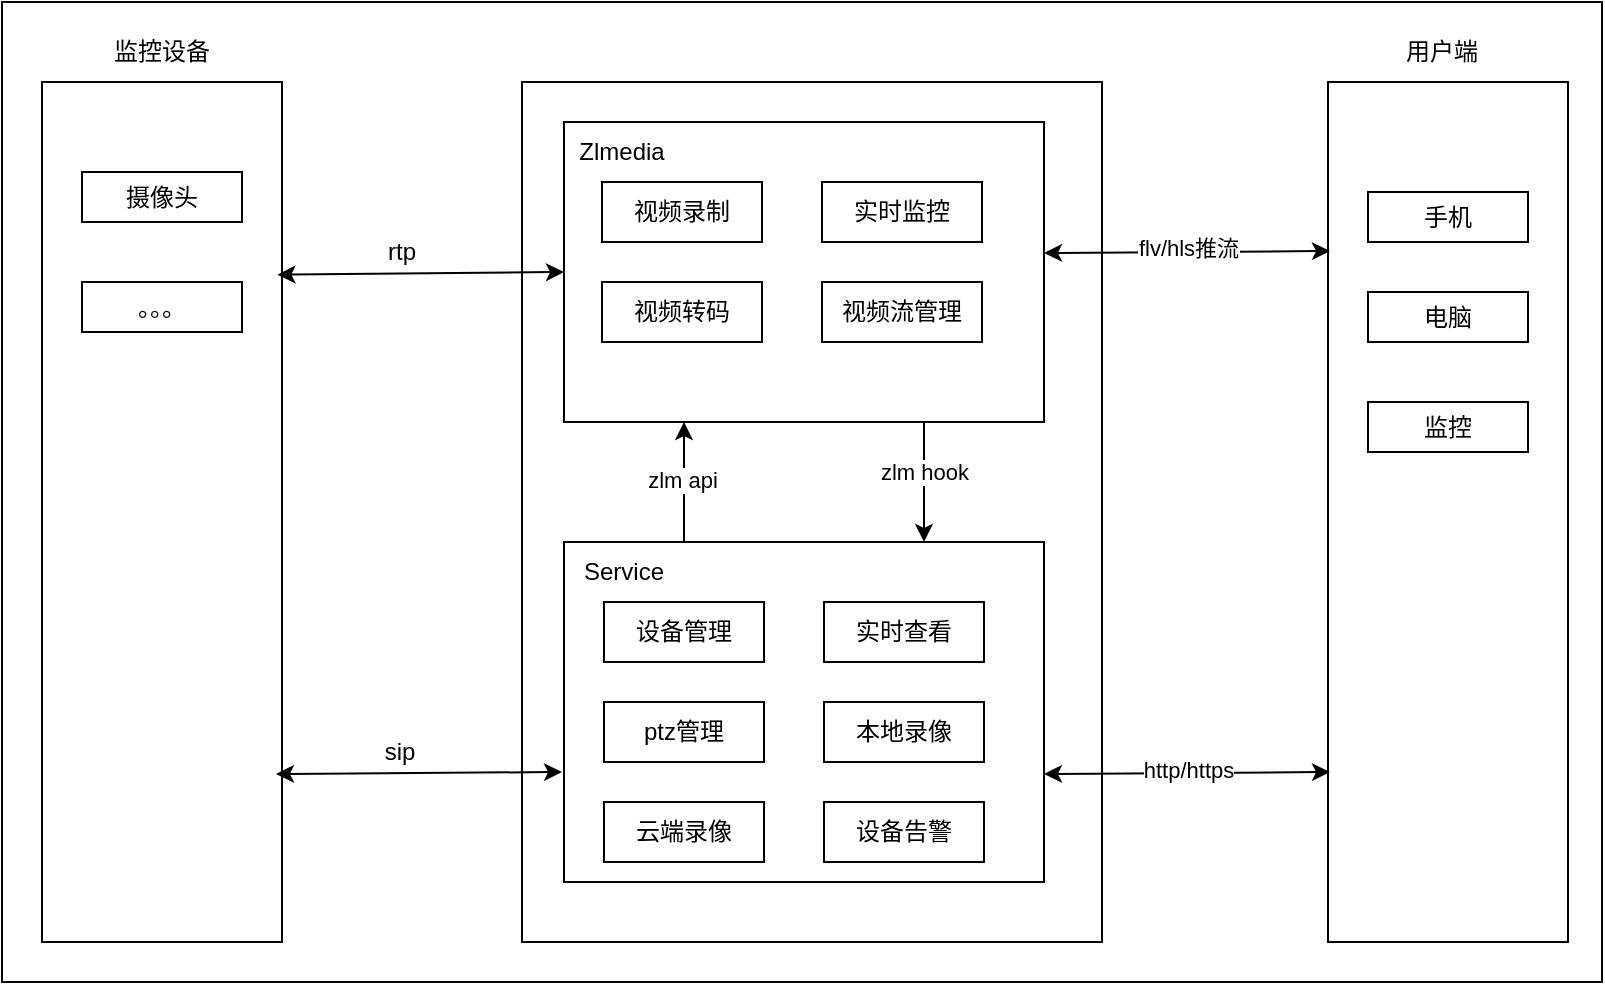 <mxfile version="24.5.4" type="github">
  <diagram name="第 1 页" id="heyNczM2uI43fm2JmB1a">
    <mxGraphModel dx="1050" dy="530" grid="1" gridSize="10" guides="1" tooltips="1" connect="1" arrows="1" fold="1" page="1" pageScale="1" pageWidth="4681" pageHeight="3300" math="0" shadow="0">
      <root>
        <mxCell id="0" />
        <mxCell id="1" parent="0" />
        <mxCell id="jhNBK3fWJQbmKpE_AjCS-1" value="" style="rounded=0;whiteSpace=wrap;html=1;" vertex="1" parent="1">
          <mxGeometry x="140" y="80" width="800" height="490" as="geometry" />
        </mxCell>
        <mxCell id="DRvAbFxoJKY58EtEUqdg-1" value="" style="rounded=0;whiteSpace=wrap;html=1;" parent="1" vertex="1">
          <mxGeometry x="160" y="120" width="120" height="430" as="geometry" />
        </mxCell>
        <mxCell id="DRvAbFxoJKY58EtEUqdg-2" value="监控设备" style="text;html=1;align=center;verticalAlign=middle;whiteSpace=wrap;rounded=0;" parent="1" vertex="1">
          <mxGeometry x="190" y="90" width="60" height="30" as="geometry" />
        </mxCell>
        <mxCell id="DRvAbFxoJKY58EtEUqdg-3" value="" style="rounded=0;whiteSpace=wrap;html=1;" parent="1" vertex="1">
          <mxGeometry x="400" y="120" width="290" height="430" as="geometry" />
        </mxCell>
        <mxCell id="DRvAbFxoJKY58EtEUqdg-22" style="edgeStyle=orthogonalEdgeStyle;rounded=0;orthogonalLoop=1;jettySize=auto;html=1;exitX=0.75;exitY=1;exitDx=0;exitDy=0;entryX=0.75;entryY=0;entryDx=0;entryDy=0;" parent="1" source="DRvAbFxoJKY58EtEUqdg-4" target="DRvAbFxoJKY58EtEUqdg-13" edge="1">
          <mxGeometry relative="1" as="geometry" />
        </mxCell>
        <mxCell id="DRvAbFxoJKY58EtEUqdg-24" value="zlm hook" style="edgeLabel;html=1;align=center;verticalAlign=middle;resizable=0;points=[];" parent="DRvAbFxoJKY58EtEUqdg-22" vertex="1" connectable="0">
          <mxGeometry x="-0.167" relative="1" as="geometry">
            <mxPoint as="offset" />
          </mxGeometry>
        </mxCell>
        <mxCell id="DRvAbFxoJKY58EtEUqdg-4" value="" style="rounded=0;whiteSpace=wrap;html=1;" parent="1" vertex="1">
          <mxGeometry x="421" y="140" width="240" height="150" as="geometry" />
        </mxCell>
        <mxCell id="DRvAbFxoJKY58EtEUqdg-5" value="Zlmedia" style="text;html=1;align=center;verticalAlign=middle;whiteSpace=wrap;rounded=0;" parent="1" vertex="1">
          <mxGeometry x="420" y="140" width="60" height="30" as="geometry" />
        </mxCell>
        <mxCell id="DRvAbFxoJKY58EtEUqdg-6" value="视频录制" style="rounded=0;whiteSpace=wrap;html=1;" parent="1" vertex="1">
          <mxGeometry x="440" y="170" width="80" height="30" as="geometry" />
        </mxCell>
        <mxCell id="DRvAbFxoJKY58EtEUqdg-7" value="实时监控" style="rounded=0;whiteSpace=wrap;html=1;" parent="1" vertex="1">
          <mxGeometry x="550" y="170" width="80" height="30" as="geometry" />
        </mxCell>
        <mxCell id="DRvAbFxoJKY58EtEUqdg-8" value="视频转码" style="rounded=0;whiteSpace=wrap;html=1;" parent="1" vertex="1">
          <mxGeometry x="440" y="220" width="80" height="30" as="geometry" />
        </mxCell>
        <mxCell id="DRvAbFxoJKY58EtEUqdg-9" value="视频流管理" style="rounded=0;whiteSpace=wrap;html=1;" parent="1" vertex="1">
          <mxGeometry x="550" y="220" width="80" height="30" as="geometry" />
        </mxCell>
        <mxCell id="DRvAbFxoJKY58EtEUqdg-12" value="rtp" style="text;html=1;align=center;verticalAlign=middle;whiteSpace=wrap;rounded=0;" parent="1" vertex="1">
          <mxGeometry x="310" y="190" width="60" height="30" as="geometry" />
        </mxCell>
        <mxCell id="DRvAbFxoJKY58EtEUqdg-21" style="edgeStyle=orthogonalEdgeStyle;rounded=0;orthogonalLoop=1;jettySize=auto;html=1;exitX=0.25;exitY=0;exitDx=0;exitDy=0;entryX=0.25;entryY=1;entryDx=0;entryDy=0;" parent="1" source="DRvAbFxoJKY58EtEUqdg-13" target="DRvAbFxoJKY58EtEUqdg-4" edge="1">
          <mxGeometry relative="1" as="geometry" />
        </mxCell>
        <mxCell id="DRvAbFxoJKY58EtEUqdg-23" value="zlm api" style="edgeLabel;html=1;align=center;verticalAlign=middle;resizable=0;points=[];" parent="DRvAbFxoJKY58EtEUqdg-21" vertex="1" connectable="0">
          <mxGeometry x="0.033" y="1" relative="1" as="geometry">
            <mxPoint as="offset" />
          </mxGeometry>
        </mxCell>
        <mxCell id="DRvAbFxoJKY58EtEUqdg-13" value="" style="rounded=0;whiteSpace=wrap;html=1;" parent="1" vertex="1">
          <mxGeometry x="421" y="350" width="240" height="170" as="geometry" />
        </mxCell>
        <mxCell id="DRvAbFxoJKY58EtEUqdg-14" value="Service" style="text;html=1;align=center;verticalAlign=middle;whiteSpace=wrap;rounded=0;" parent="1" vertex="1">
          <mxGeometry x="421" y="350" width="60" height="30" as="geometry" />
        </mxCell>
        <mxCell id="DRvAbFxoJKY58EtEUqdg-15" value="设备管理" style="rounded=0;whiteSpace=wrap;html=1;" parent="1" vertex="1">
          <mxGeometry x="441" y="380" width="80" height="30" as="geometry" />
        </mxCell>
        <mxCell id="DRvAbFxoJKY58EtEUqdg-16" value="实时查看" style="rounded=0;whiteSpace=wrap;html=1;" parent="1" vertex="1">
          <mxGeometry x="551" y="380" width="80" height="30" as="geometry" />
        </mxCell>
        <mxCell id="DRvAbFxoJKY58EtEUqdg-17" value="ptz管理" style="rounded=0;whiteSpace=wrap;html=1;" parent="1" vertex="1">
          <mxGeometry x="441" y="430" width="80" height="30" as="geometry" />
        </mxCell>
        <mxCell id="DRvAbFxoJKY58EtEUqdg-18" value="本地录像" style="rounded=0;whiteSpace=wrap;html=1;" parent="1" vertex="1">
          <mxGeometry x="551" y="430" width="80" height="30" as="geometry" />
        </mxCell>
        <mxCell id="DRvAbFxoJKY58EtEUqdg-19" value="云端录像" style="rounded=0;whiteSpace=wrap;html=1;" parent="1" vertex="1">
          <mxGeometry x="441" y="480" width="80" height="30" as="geometry" />
        </mxCell>
        <mxCell id="DRvAbFxoJKY58EtEUqdg-20" value="设备告警" style="rounded=0;whiteSpace=wrap;html=1;" parent="1" vertex="1">
          <mxGeometry x="551" y="480" width="80" height="30" as="geometry" />
        </mxCell>
        <mxCell id="DRvAbFxoJKY58EtEUqdg-26" style="edgeStyle=orthogonalEdgeStyle;rounded=0;orthogonalLoop=1;jettySize=auto;html=1;exitX=0.5;exitY=1;exitDx=0;exitDy=0;" parent="1" source="DRvAbFxoJKY58EtEUqdg-1" target="DRvAbFxoJKY58EtEUqdg-1" edge="1">
          <mxGeometry relative="1" as="geometry" />
        </mxCell>
        <mxCell id="DRvAbFxoJKY58EtEUqdg-27" value="" style="endArrow=classic;startArrow=classic;html=1;rounded=0;entryX=0;entryY=0.5;entryDx=0;entryDy=0;exitX=0.981;exitY=0.224;exitDx=0;exitDy=0;exitPerimeter=0;" parent="1" source="DRvAbFxoJKY58EtEUqdg-1" target="DRvAbFxoJKY58EtEUqdg-4" edge="1">
          <mxGeometry width="50" height="50" relative="1" as="geometry">
            <mxPoint x="300" y="215" as="sourcePoint" />
            <mxPoint x="400" y="224.86" as="targetPoint" />
          </mxGeometry>
        </mxCell>
        <mxCell id="DRvAbFxoJKY58EtEUqdg-30" value="sip" style="text;html=1;align=center;verticalAlign=middle;whiteSpace=wrap;rounded=0;" parent="1" vertex="1">
          <mxGeometry x="309" y="440" width="60" height="30" as="geometry" />
        </mxCell>
        <mxCell id="DRvAbFxoJKY58EtEUqdg-31" value="" style="endArrow=classic;startArrow=classic;html=1;rounded=0;entryX=0;entryY=0.5;entryDx=0;entryDy=0;exitX=0.981;exitY=0.224;exitDx=0;exitDy=0;exitPerimeter=0;" parent="1" edge="1">
          <mxGeometry width="50" height="50" relative="1" as="geometry">
            <mxPoint x="277" y="466" as="sourcePoint" />
            <mxPoint x="420" y="465" as="targetPoint" />
          </mxGeometry>
        </mxCell>
        <mxCell id="DRvAbFxoJKY58EtEUqdg-32" value="" style="rounded=0;whiteSpace=wrap;html=1;" parent="1" vertex="1">
          <mxGeometry x="803" y="120" width="120" height="430" as="geometry" />
        </mxCell>
        <mxCell id="DRvAbFxoJKY58EtEUqdg-33" value="用户端" style="text;html=1;align=center;verticalAlign=middle;whiteSpace=wrap;rounded=0;" parent="1" vertex="1">
          <mxGeometry x="830" y="90" width="60" height="30" as="geometry" />
        </mxCell>
        <mxCell id="DRvAbFxoJKY58EtEUqdg-34" value="" style="endArrow=classic;startArrow=classic;html=1;rounded=0;entryX=0;entryY=0.5;entryDx=0;entryDy=0;exitX=0.981;exitY=0.224;exitDx=0;exitDy=0;exitPerimeter=0;" parent="1" edge="1">
          <mxGeometry width="50" height="50" relative="1" as="geometry">
            <mxPoint x="661" y="205.5" as="sourcePoint" />
            <mxPoint x="804" y="204.5" as="targetPoint" />
          </mxGeometry>
        </mxCell>
        <mxCell id="DRvAbFxoJKY58EtEUqdg-35" value="flv/hls推流" style="edgeLabel;html=1;align=center;verticalAlign=middle;resizable=0;points=[];" parent="DRvAbFxoJKY58EtEUqdg-34" vertex="1" connectable="0">
          <mxGeometry x="-0.161" y="3" relative="1" as="geometry">
            <mxPoint x="12" y="1" as="offset" />
          </mxGeometry>
        </mxCell>
        <mxCell id="DRvAbFxoJKY58EtEUqdg-36" value="" style="endArrow=classic;startArrow=classic;html=1;rounded=0;entryX=0;entryY=0.5;entryDx=0;entryDy=0;exitX=0.981;exitY=0.224;exitDx=0;exitDy=0;exitPerimeter=0;" parent="1" edge="1">
          <mxGeometry width="50" height="50" relative="1" as="geometry">
            <mxPoint x="661" y="466" as="sourcePoint" />
            <mxPoint x="804" y="465" as="targetPoint" />
          </mxGeometry>
        </mxCell>
        <mxCell id="DRvAbFxoJKY58EtEUqdg-37" value="http/https" style="edgeLabel;html=1;align=center;verticalAlign=middle;resizable=0;points=[];" parent="DRvAbFxoJKY58EtEUqdg-36" vertex="1" connectable="0">
          <mxGeometry x="-0.161" y="3" relative="1" as="geometry">
            <mxPoint x="12" y="1" as="offset" />
          </mxGeometry>
        </mxCell>
        <mxCell id="DRvAbFxoJKY58EtEUqdg-38" value="手机" style="rounded=0;whiteSpace=wrap;html=1;" parent="1" vertex="1">
          <mxGeometry x="823" y="175" width="80" height="25" as="geometry" />
        </mxCell>
        <mxCell id="DRvAbFxoJKY58EtEUqdg-39" value="电脑" style="rounded=0;whiteSpace=wrap;html=1;" parent="1" vertex="1">
          <mxGeometry x="823" y="225" width="80" height="25" as="geometry" />
        </mxCell>
        <mxCell id="DRvAbFxoJKY58EtEUqdg-40" value="监控" style="rounded=0;whiteSpace=wrap;html=1;" parent="1" vertex="1">
          <mxGeometry x="823" y="280" width="80" height="25" as="geometry" />
        </mxCell>
        <mxCell id="DRvAbFxoJKY58EtEUqdg-41" value="摄像头" style="rounded=0;whiteSpace=wrap;html=1;" parent="1" vertex="1">
          <mxGeometry x="180" y="165" width="80" height="25" as="geometry" />
        </mxCell>
        <mxCell id="DRvAbFxoJKY58EtEUqdg-42" value="。。。" style="rounded=0;whiteSpace=wrap;html=1;" parent="1" vertex="1">
          <mxGeometry x="180" y="220" width="80" height="25" as="geometry" />
        </mxCell>
      </root>
    </mxGraphModel>
  </diagram>
</mxfile>
